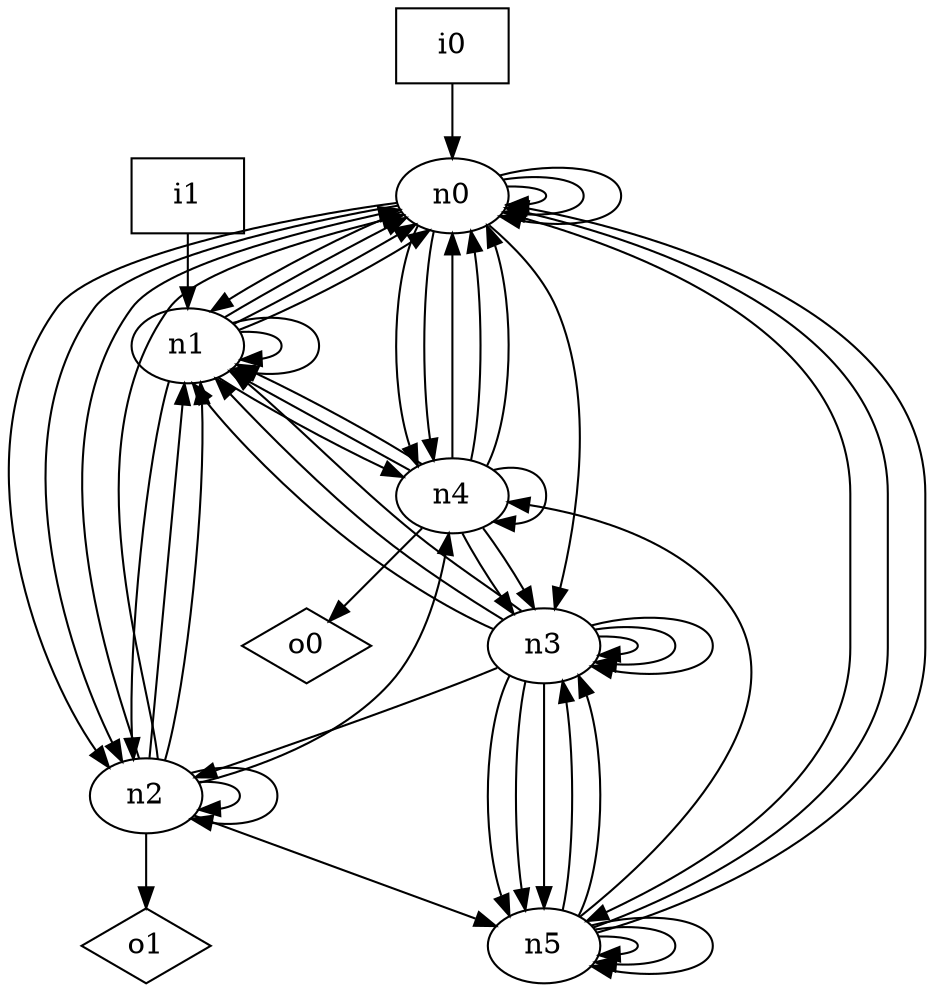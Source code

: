 digraph G {
n0 [label="n0"];
n1 [label="n1"];
n2 [label="n2"];
n3 [label="n3"];
n4 [label="n4"];
n5 [label="n5"];
n6 [label="i0",shape="box"];
n7 [label="i1",shape="box"];
n8 [label="o0",shape="diamond"];
n9 [label="o1",shape="diamond"];
n0 -> n0
n0 -> n0
n0 -> n0
n0 -> n1
n0 -> n2
n0 -> n2
n0 -> n3
n0 -> n4
n0 -> n4
n0 -> n5
n1 -> n0
n1 -> n0
n1 -> n0
n1 -> n1
n1 -> n1
n1 -> n2
n1 -> n4
n2 -> n0
n2 -> n0
n2 -> n1
n2 -> n1
n2 -> n2
n2 -> n2
n2 -> n4
n2 -> n5
n2 -> n9
n3 -> n1
n3 -> n1
n3 -> n1
n3 -> n2
n3 -> n3
n3 -> n3
n3 -> n3
n3 -> n5
n3 -> n5
n3 -> n5
n4 -> n0
n4 -> n0
n4 -> n0
n4 -> n1
n4 -> n1
n4 -> n3
n4 -> n3
n4 -> n4
n4 -> n8
n5 -> n0
n5 -> n0
n5 -> n3
n5 -> n3
n5 -> n4
n5 -> n5
n5 -> n5
n5 -> n5
n6 -> n0
n7 -> n1
}